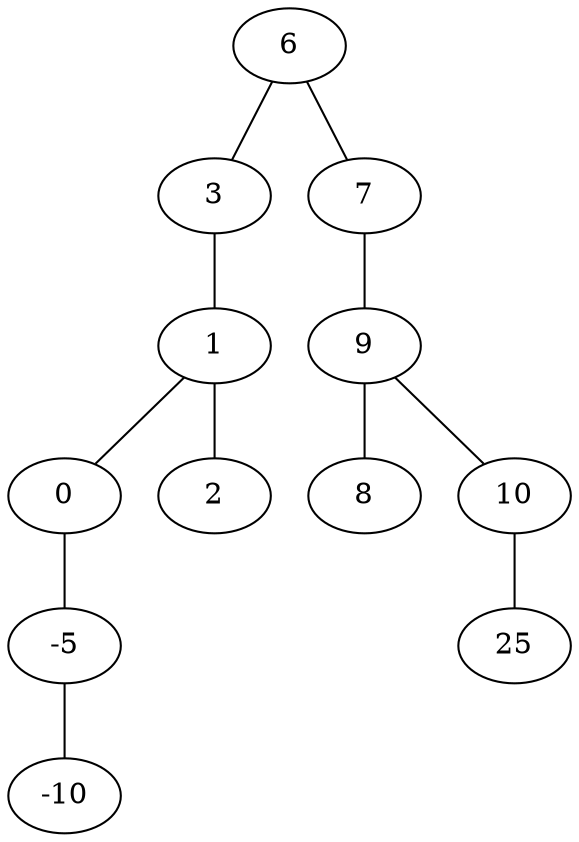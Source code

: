 graph Binary_Tree {
6 -- 3;
3 -- 1;
1 -- 0;
0 -- -5;
-5 -- -10;
1 -- 2;
6 -- 7;
7 -- 9;
9 -- 8;
9 -- 10;
10 -- 25;
}
